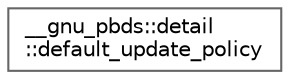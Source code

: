 digraph "Graphical Class Hierarchy"
{
 // LATEX_PDF_SIZE
  bgcolor="transparent";
  edge [fontname=Helvetica,fontsize=10,labelfontname=Helvetica,labelfontsize=10];
  node [fontname=Helvetica,fontsize=10,shape=box,height=0.2,width=0.4];
  rankdir="LR";
  Node0 [id="Node000000",label="__gnu_pbds::detail\l::default_update_policy",height=0.2,width=0.4,color="grey40", fillcolor="white", style="filled",URL="$struct____gnu__pbds_1_1detail_1_1default__update__policy.html",tooltip="Default update policy."];
}
